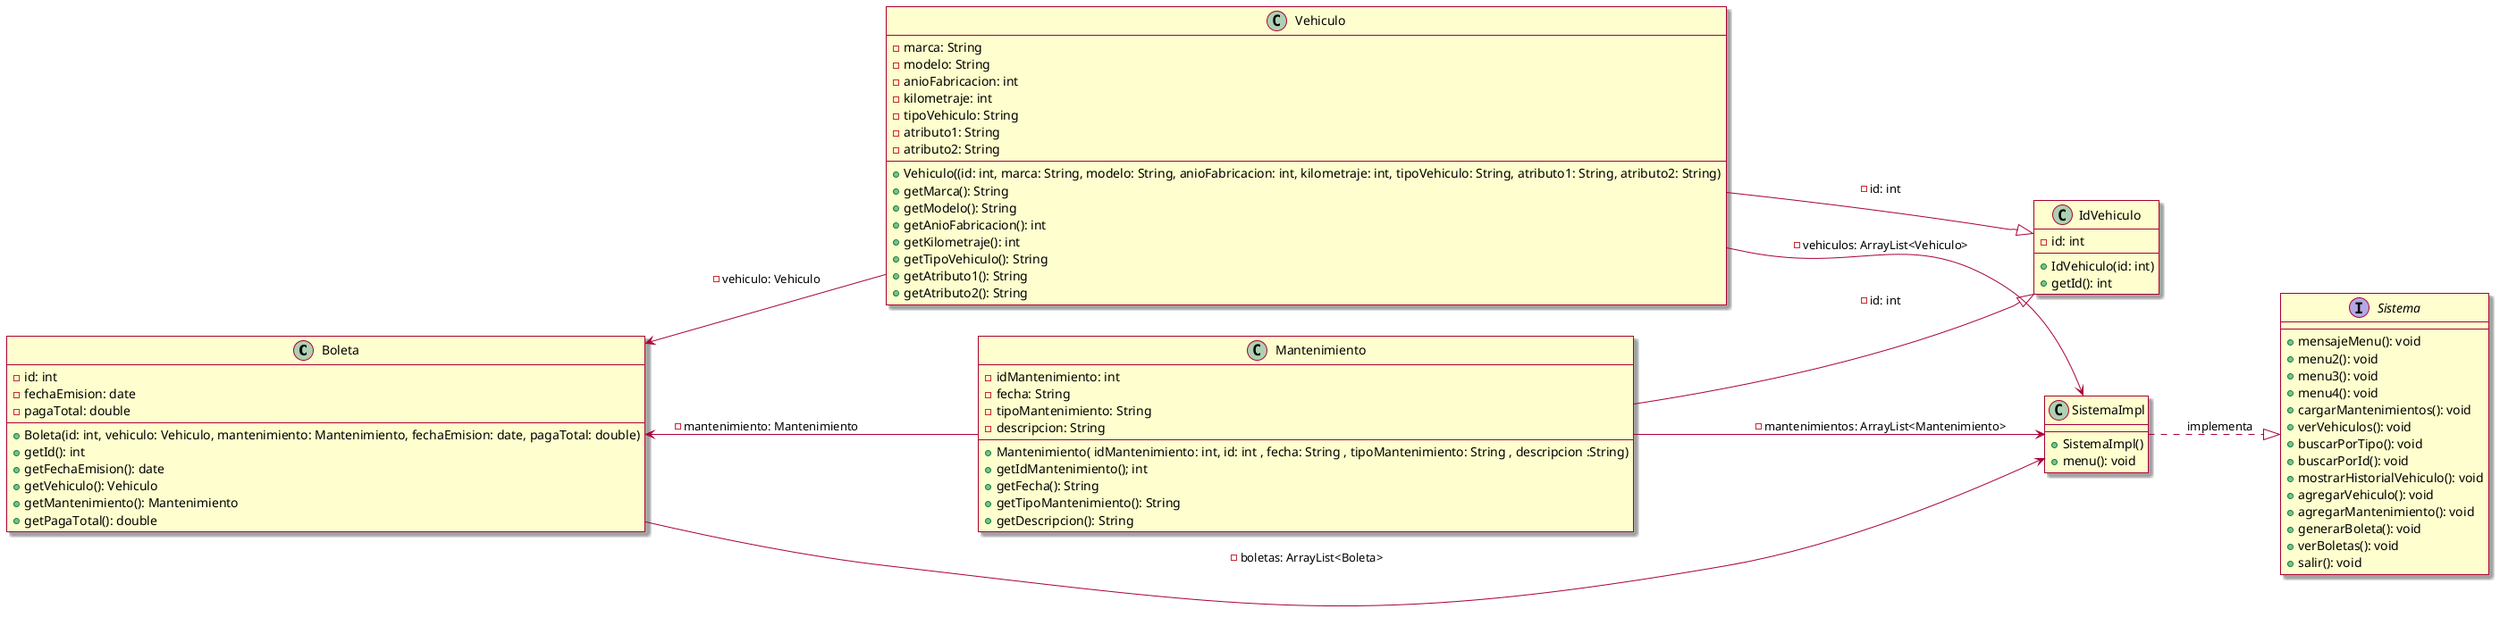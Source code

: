 @startuml
'https://plantuml.com/sequence-diagram
left to right direction
skin rose

class Boleta{
-id: int
-fechaEmision: date
-pagaTotal: double
+Boleta(id: int, vehiculo: Vehiculo, mantenimiento: Mantenimiento, fechaEmision: date, pagaTotal: double)
+getId(): int
+getFechaEmision(): date
+getVehiculo(): Vehiculo
+getMantenimiento(): Mantenimiento
+getPagaTotal(): double
}


class IdVehiculo{
    -id: int
    +IdVehiculo(id: int)
    +getId(): int
}

class Mantenimiento{
    -idMantenimiento: int
    -fecha: String
    -tipoMantenimiento: String
    -descripcion: String
    +Mantenimiento( idMantenimiento: int, id: int , fecha: String , tipoMantenimiento: String , descripcion :String)
    +getIdMantenimiento(); int
    +getFecha(): String
    +getTipoMantenimiento(): String
    +getDescripcion(): String
}

interface Sistema{
+mensajeMenu(): void
+menu2(): void
+menu3(): void
+menu4(): void
+cargarMantenimientos(): void
+verVehiculos(): void
+buscarPorTipo(): void
+buscarPorId(): void
+mostrarHistorialVehiculo(): void
+agregarVehiculo(): void
+agregarMantenimiento(): void
+generarBoleta(): void
+verBoletas(): void
+salir(): void
}

class SistemaImpl{
+SistemaImpl()
+menu(): void
}
class Vehiculo{
-marca: String
-modelo: String
-anioFabricacion: int
-kilometraje: int
-tipoVehiculo: String
-atributo1: String
-atributo2: String
+Vehiculo((id: int, marca: String, modelo: String, anioFabricacion: int, kilometraje: int, tipoVehiculo: String, atributo1: String, atributo2: String)
+getMarca(): String
+getModelo(): String
+getAnioFabricacion(): int
+getKilometraje(): int
+getTipoVehiculo(): String
+getAtributo1(): String
+getAtributo2(): String

}

Vehiculo --|> IdVehiculo : -id: int
Mantenimiento --|> IdVehiculo: -id: int

SistemaImpl ..|> Sistema: implementa
Vehiculo --> SistemaImpl: -vehiculos: ArrayList<Vehiculo>
Mantenimiento --> SistemaImpl: -mantenimientos: ArrayList<Mantenimiento>

Boleta <-- Vehiculo: -vehiculo: Vehiculo
Boleta <-- Mantenimiento: -mantenimiento: Mantenimiento
Boleta --> SistemaImpl: -boletas: ArrayList<Boleta>


@enduml